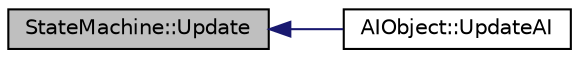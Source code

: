 digraph "StateMachine::Update"
{
  edge [fontname="Helvetica",fontsize="10",labelfontname="Helvetica",labelfontsize="10"];
  node [fontname="Helvetica",fontsize="10",shape=record];
  rankdir="LR";
  Node1 [label="StateMachine::Update",height=0.2,width=0.4,color="black", fillcolor="grey75", style="filled" fontcolor="black"];
  Node1 -> Node2 [dir="back",color="midnightblue",fontsize="10",style="solid",fontname="Helvetica"];
  Node2 [label="AIObject::UpdateAI",height=0.2,width=0.4,color="black", fillcolor="white", style="filled",URL="$class_a_i_object.html#a3126864cd0aad5d9e67ef4644e428ed3",tooltip="Updates AI using the given elapsed time. "];
}
